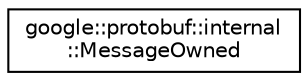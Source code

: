 digraph "类继承关系图"
{
 // LATEX_PDF_SIZE
  edge [fontname="Helvetica",fontsize="10",labelfontname="Helvetica",labelfontsize="10"];
  node [fontname="Helvetica",fontsize="10",shape=record];
  rankdir="LR";
  Node0 [label="google::protobuf::internal\l::MessageOwned",height=0.2,width=0.4,color="black", fillcolor="white", style="filled",URL="$structgoogle_1_1protobuf_1_1internal_1_1MessageOwned.html",tooltip=" "];
}
